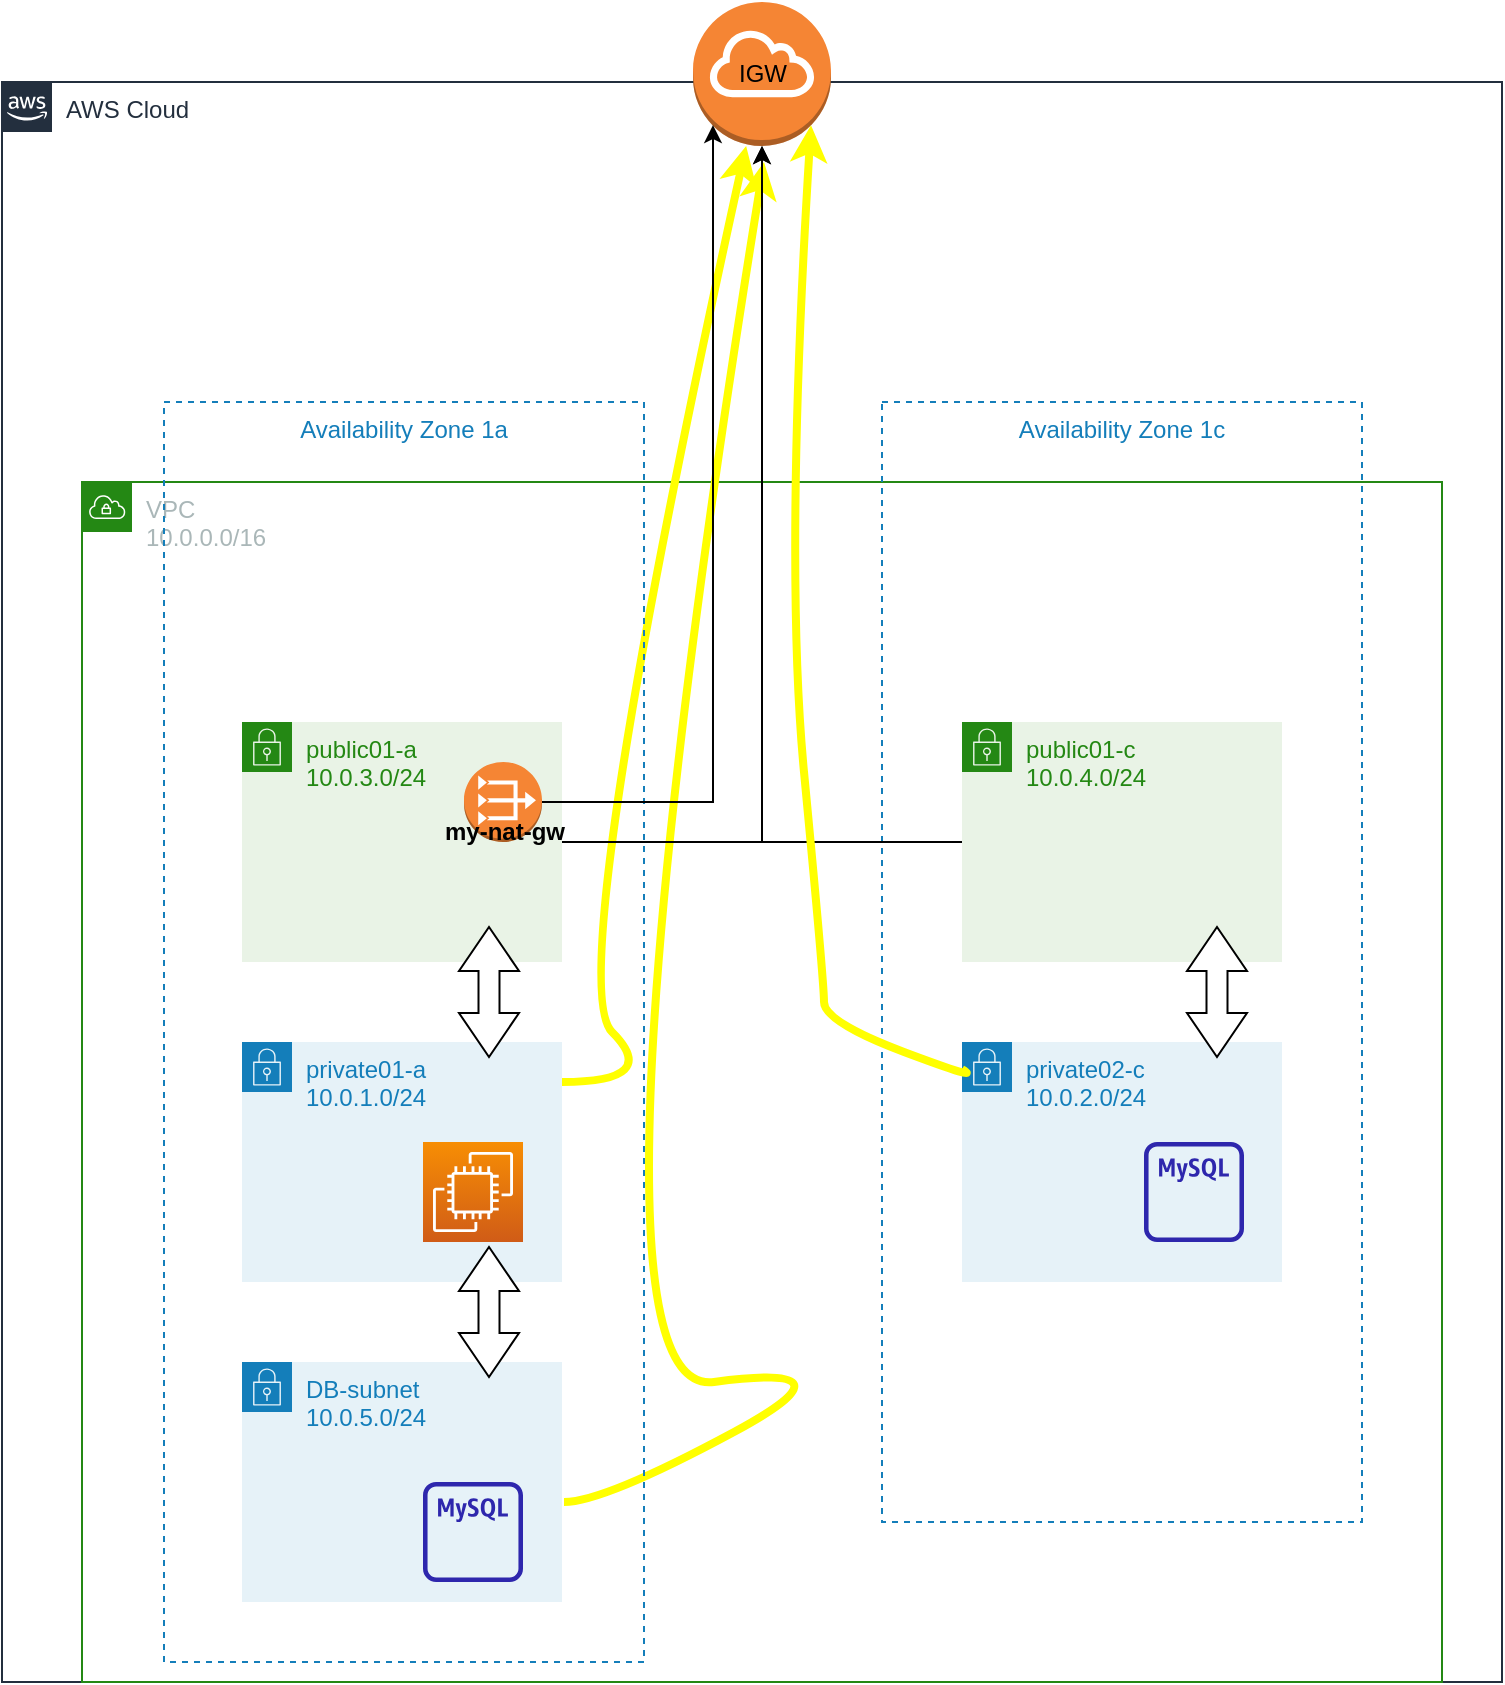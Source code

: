 <mxfile version="21.1.5" type="github">
  <diagram name="ページ1" id="u6t8niu7WKDm82_rgCYX">
    <mxGraphModel dx="1050" dy="2829" grid="1" gridSize="10" guides="1" tooltips="1" connect="1" arrows="1" fold="1" page="1" pageScale="1" pageWidth="827" pageHeight="1169" math="0" shadow="0">
      <root>
        <mxCell id="0" />
        <mxCell id="1" parent="0" />
        <mxCell id="99pYwbjpEy3U4uOJJ85h-5" value="AWS Cloud" style="points=[[0,0],[0.25,0],[0.5,0],[0.75,0],[1,0],[1,0.25],[1,0.5],[1,0.75],[1,1],[0.75,1],[0.5,1],[0.25,1],[0,1],[0,0.75],[0,0.5],[0,0.25]];outlineConnect=0;gradientColor=none;html=1;whiteSpace=wrap;fontSize=12;fontStyle=0;container=1;pointerEvents=0;collapsible=0;recursiveResize=0;shape=mxgraph.aws4.group;grIcon=mxgraph.aws4.group_aws_cloud_alt;strokeColor=#232F3E;fillColor=none;verticalAlign=top;align=left;spacingLeft=30;fontColor=#232F3E;dashed=0;" vertex="1" parent="1">
          <mxGeometry x="39" y="-2080" width="750" height="800" as="geometry" />
        </mxCell>
        <mxCell id="99pYwbjpEy3U4uOJJ85h-2" value="VPC&lt;br&gt;10.0.0.0/16" style="points=[[0,0],[0.25,0],[0.5,0],[0.75,0],[1,0],[1,0.25],[1,0.5],[1,0.75],[1,1],[0.75,1],[0.5,1],[0.25,1],[0,1],[0,0.75],[0,0.5],[0,0.25]];outlineConnect=0;gradientColor=none;html=1;whiteSpace=wrap;fontSize=12;fontStyle=0;container=1;pointerEvents=0;collapsible=0;recursiveResize=0;shape=mxgraph.aws4.group;grIcon=mxgraph.aws4.group_vpc;strokeColor=#248814;fillColor=none;verticalAlign=top;align=left;spacingLeft=30;fontColor=#AAB7B8;dashed=0;" vertex="1" parent="99pYwbjpEy3U4uOJJ85h-5">
          <mxGeometry x="40" y="200" width="680" height="600" as="geometry" />
        </mxCell>
        <mxCell id="99pYwbjpEy3U4uOJJ85h-6" value="private01-a&lt;br&gt;10.0.1.0/24" style="points=[[0,0],[0.25,0],[0.5,0],[0.75,0],[1,0],[1,0.25],[1,0.5],[1,0.75],[1,1],[0.75,1],[0.5,1],[0.25,1],[0,1],[0,0.75],[0,0.5],[0,0.25]];outlineConnect=0;gradientColor=none;html=1;whiteSpace=wrap;fontSize=12;fontStyle=0;container=1;pointerEvents=0;collapsible=0;recursiveResize=0;shape=mxgraph.aws4.group;grIcon=mxgraph.aws4.group_security_group;grStroke=0;strokeColor=#147EBA;fillColor=#E6F2F8;verticalAlign=top;align=left;spacingLeft=30;fontColor=#147EBA;dashed=0;" vertex="1" parent="99pYwbjpEy3U4uOJJ85h-2">
          <mxGeometry x="80" y="280" width="160" height="120" as="geometry" />
        </mxCell>
        <mxCell id="99pYwbjpEy3U4uOJJ85h-4" value="Availability Zone 1c" style="fillColor=none;strokeColor=#147EBA;dashed=1;verticalAlign=top;fontStyle=0;fontColor=#147EBA;whiteSpace=wrap;html=1;" vertex="1" parent="99pYwbjpEy3U4uOJJ85h-2">
          <mxGeometry x="400" y="-40" width="240" height="560" as="geometry" />
        </mxCell>
        <mxCell id="99pYwbjpEy3U4uOJJ85h-7" value="private02-c&lt;br&gt;10.0.2.0/24" style="points=[[0,0],[0.25,0],[0.5,0],[0.75,0],[1,0],[1,0.25],[1,0.5],[1,0.75],[1,1],[0.75,1],[0.5,1],[0.25,1],[0,1],[0,0.75],[0,0.5],[0,0.25]];outlineConnect=0;gradientColor=none;html=1;whiteSpace=wrap;fontSize=12;fontStyle=0;container=1;pointerEvents=0;collapsible=0;recursiveResize=0;shape=mxgraph.aws4.group;grIcon=mxgraph.aws4.group_security_group;grStroke=0;strokeColor=#147EBA;fillColor=#E6F2F8;verticalAlign=top;align=left;spacingLeft=30;fontColor=#147EBA;dashed=0;" vertex="1" parent="99pYwbjpEy3U4uOJJ85h-2">
          <mxGeometry x="440" y="280" width="160" height="120" as="geometry" />
        </mxCell>
        <mxCell id="99pYwbjpEy3U4uOJJ85h-9" value="public01-c&lt;br&gt;10.0.4.0/24" style="points=[[0,0],[0.25,0],[0.5,0],[0.75,0],[1,0],[1,0.25],[1,0.5],[1,0.75],[1,1],[0.75,1],[0.5,1],[0.25,1],[0,1],[0,0.75],[0,0.5],[0,0.25]];outlineConnect=0;gradientColor=none;html=1;whiteSpace=wrap;fontSize=12;fontStyle=0;container=1;pointerEvents=0;collapsible=0;recursiveResize=0;shape=mxgraph.aws4.group;grIcon=mxgraph.aws4.group_security_group;grStroke=0;strokeColor=#248814;fillColor=#E9F3E6;verticalAlign=top;align=left;spacingLeft=30;fontColor=#248814;dashed=0;" vertex="1" parent="99pYwbjpEy3U4uOJJ85h-2">
          <mxGeometry x="440" y="120" width="160" height="120" as="geometry" />
        </mxCell>
        <mxCell id="99pYwbjpEy3U4uOJJ85h-8" value="public01-a&lt;br&gt;10.0.3.0/24" style="points=[[0,0],[0.25,0],[0.5,0],[0.75,0],[1,0],[1,0.25],[1,0.5],[1,0.75],[1,1],[0.75,1],[0.5,1],[0.25,1],[0,1],[0,0.75],[0,0.5],[0,0.25]];outlineConnect=0;gradientColor=none;html=1;whiteSpace=wrap;fontSize=12;fontStyle=0;container=1;pointerEvents=0;collapsible=0;recursiveResize=0;shape=mxgraph.aws4.group;grIcon=mxgraph.aws4.group_security_group;grStroke=0;strokeColor=#248814;fillColor=#E9F3E6;verticalAlign=top;align=left;spacingLeft=30;fontColor=#248814;dashed=0;" vertex="1" parent="99pYwbjpEy3U4uOJJ85h-2">
          <mxGeometry x="80" y="120" width="160" height="120" as="geometry" />
        </mxCell>
        <mxCell id="99pYwbjpEy3U4uOJJ85h-10" value="DB-subnet&lt;br&gt;10.0.5.0/24" style="points=[[0,0],[0.25,0],[0.5,0],[0.75,0],[1,0],[1,0.25],[1,0.5],[1,0.75],[1,1],[0.75,1],[0.5,1],[0.25,1],[0,1],[0,0.75],[0,0.5],[0,0.25]];outlineConnect=0;gradientColor=none;html=1;whiteSpace=wrap;fontSize=12;fontStyle=0;container=1;pointerEvents=0;collapsible=0;recursiveResize=0;shape=mxgraph.aws4.group;grIcon=mxgraph.aws4.group_security_group;grStroke=0;strokeColor=#147EBA;fillColor=#E6F2F8;verticalAlign=top;align=left;spacingLeft=30;fontColor=#147EBA;dashed=0;" vertex="1" parent="99pYwbjpEy3U4uOJJ85h-2">
          <mxGeometry x="80" y="440" width="160" height="120" as="geometry" />
        </mxCell>
        <mxCell id="99pYwbjpEy3U4uOJJ85h-24" value="" style="sketch=0;outlineConnect=0;fontColor=#232F3E;gradientColor=none;fillColor=#2E27AD;strokeColor=none;dashed=0;verticalLabelPosition=bottom;verticalAlign=top;align=center;html=1;fontSize=12;fontStyle=0;aspect=fixed;pointerEvents=1;shape=mxgraph.aws4.rds_mysql_instance_alt;" vertex="1" parent="99pYwbjpEy3U4uOJJ85h-2">
          <mxGeometry x="531" y="330" width="50" height="50" as="geometry" />
        </mxCell>
        <mxCell id="99pYwbjpEy3U4uOJJ85h-33" value="" style="curved=1;endArrow=classic;html=1;rounded=0;fillColor=#f8cecc;strokeColor=#FFFF00;strokeWidth=4;" edge="1" parent="99pYwbjpEy3U4uOJJ85h-2" target="99pYwbjpEy3U4uOJJ85h-13">
          <mxGeometry width="50" height="50" relative="1" as="geometry">
            <mxPoint x="240" y="300" as="sourcePoint" />
            <mxPoint x="290" y="250" as="targetPoint" />
            <Array as="points">
              <mxPoint x="290" y="300" />
              <mxPoint x="240" y="250" />
            </Array>
          </mxGeometry>
        </mxCell>
        <mxCell id="99pYwbjpEy3U4uOJJ85h-35" value="" style="curved=1;endArrow=classic;html=1;rounded=0;strokeWidth=4;strokeColor=#FFFF00;" edge="1" parent="99pYwbjpEy3U4uOJJ85h-2">
          <mxGeometry width="50" height="50" relative="1" as="geometry">
            <mxPoint x="241" y="510" as="sourcePoint" />
            <mxPoint x="341" y="-160" as="targetPoint" />
            <Array as="points">
              <mxPoint x="261" y="510" />
              <mxPoint x="391" y="440" />
              <mxPoint x="241" y="460" />
            </Array>
          </mxGeometry>
        </mxCell>
        <mxCell id="99pYwbjpEy3U4uOJJ85h-44" value="" style="html=1;shadow=0;dashed=0;align=center;verticalAlign=middle;shape=mxgraph.arrows2.twoWayArrow;dy=0.65;dx=22;rotation=-90;" vertex="1" parent="99pYwbjpEy3U4uOJJ85h-2">
          <mxGeometry x="171" y="240" width="65" height="30" as="geometry" />
        </mxCell>
        <mxCell id="99pYwbjpEy3U4uOJJ85h-45" value="" style="html=1;shadow=0;dashed=0;align=center;verticalAlign=middle;shape=mxgraph.arrows2.twoWayArrow;dy=0.65;dx=22;rotation=-90;" vertex="1" parent="99pYwbjpEy3U4uOJJ85h-2">
          <mxGeometry x="171" y="400" width="65" height="30" as="geometry" />
        </mxCell>
        <mxCell id="99pYwbjpEy3U4uOJJ85h-46" value="" style="html=1;shadow=0;dashed=0;align=center;verticalAlign=middle;shape=mxgraph.arrows2.twoWayArrow;dy=0.65;dx=22;rotation=-90;" vertex="1" parent="99pYwbjpEy3U4uOJJ85h-2">
          <mxGeometry x="535" y="240" width="65" height="30" as="geometry" />
        </mxCell>
        <mxCell id="99pYwbjpEy3U4uOJJ85h-12" value="" style="outlineConnect=0;dashed=0;verticalLabelPosition=bottom;verticalAlign=top;align=center;html=1;shape=mxgraph.aws3.vpc_nat_gateway;fillColor=#F58534;gradientColor=none;" vertex="1" parent="99pYwbjpEy3U4uOJJ85h-5">
          <mxGeometry x="231" y="340" width="39" height="40" as="geometry" />
        </mxCell>
        <mxCell id="99pYwbjpEy3U4uOJJ85h-20" value="&lt;b&gt;my-nat-gw&lt;/b&gt;" style="text;html=1;align=center;verticalAlign=middle;resizable=0;points=[];autosize=1;strokeColor=none;fillColor=none;" vertex="1" parent="99pYwbjpEy3U4uOJJ85h-5">
          <mxGeometry x="210.5" y="360" width="80" height="30" as="geometry" />
        </mxCell>
        <mxCell id="99pYwbjpEy3U4uOJJ85h-22" value="" style="sketch=0;outlineConnect=0;fontColor=#232F3E;gradientColor=none;fillColor=#2E27AD;strokeColor=none;dashed=0;verticalLabelPosition=bottom;verticalAlign=top;align=center;html=1;fontSize=12;fontStyle=0;aspect=fixed;pointerEvents=1;shape=mxgraph.aws4.rds_mysql_instance_alt;" vertex="1" parent="99pYwbjpEy3U4uOJJ85h-5">
          <mxGeometry x="210.5" y="700" width="50" height="50" as="geometry" />
        </mxCell>
        <mxCell id="99pYwbjpEy3U4uOJJ85h-23" value="" style="sketch=0;points=[[0,0,0],[0.25,0,0],[0.5,0,0],[0.75,0,0],[1,0,0],[0,1,0],[0.25,1,0],[0.5,1,0],[0.75,1,0],[1,1,0],[0,0.25,0],[0,0.5,0],[0,0.75,0],[1,0.25,0],[1,0.5,0],[1,0.75,0]];outlineConnect=0;fontColor=#232F3E;gradientColor=#F78E04;gradientDirection=north;fillColor=#D05C17;strokeColor=#ffffff;dashed=0;verticalLabelPosition=bottom;verticalAlign=top;align=center;html=1;fontSize=12;fontStyle=0;aspect=fixed;shape=mxgraph.aws4.resourceIcon;resIcon=mxgraph.aws4.ec2;" vertex="1" parent="99pYwbjpEy3U4uOJJ85h-5">
          <mxGeometry x="210.5" y="530" width="50" height="50" as="geometry" />
        </mxCell>
        <mxCell id="99pYwbjpEy3U4uOJJ85h-3" value="Availability Zone 1a" style="fillColor=none;strokeColor=#147EBA;dashed=1;verticalAlign=top;fontStyle=0;fontColor=#147EBA;whiteSpace=wrap;html=1;" vertex="1" parent="99pYwbjpEy3U4uOJJ85h-5">
          <mxGeometry x="81" y="160" width="240" height="630" as="geometry" />
        </mxCell>
        <mxCell id="99pYwbjpEy3U4uOJJ85h-13" value="" style="outlineConnect=0;dashed=0;verticalLabelPosition=bottom;verticalAlign=top;align=center;html=1;shape=mxgraph.aws3.internet_gateway;fillColor=#F58534;gradientColor=none;" vertex="1" parent="1">
          <mxGeometry x="384.5" y="-2120" width="69" height="72" as="geometry" />
        </mxCell>
        <mxCell id="99pYwbjpEy3U4uOJJ85h-14" style="edgeStyle=orthogonalEdgeStyle;rounded=0;orthogonalLoop=1;jettySize=auto;html=1;" edge="1" parent="1" source="99pYwbjpEy3U4uOJJ85h-8" target="99pYwbjpEy3U4uOJJ85h-13">
          <mxGeometry relative="1" as="geometry" />
        </mxCell>
        <mxCell id="99pYwbjpEy3U4uOJJ85h-15" value="IGW" style="text;html=1;align=center;verticalAlign=middle;resizable=0;points=[];autosize=1;strokeColor=none;fillColor=none;" vertex="1" parent="1">
          <mxGeometry x="394" y="-2099" width="50" height="30" as="geometry" />
        </mxCell>
        <mxCell id="99pYwbjpEy3U4uOJJ85h-17" style="edgeStyle=orthogonalEdgeStyle;rounded=0;orthogonalLoop=1;jettySize=auto;html=1;" edge="1" parent="1" source="99pYwbjpEy3U4uOJJ85h-9" target="99pYwbjpEy3U4uOJJ85h-13">
          <mxGeometry relative="1" as="geometry" />
        </mxCell>
        <mxCell id="99pYwbjpEy3U4uOJJ85h-21" style="edgeStyle=orthogonalEdgeStyle;rounded=0;orthogonalLoop=1;jettySize=auto;html=1;entryX=0.145;entryY=0.855;entryDx=0;entryDy=0;entryPerimeter=0;" edge="1" parent="1" source="99pYwbjpEy3U4uOJJ85h-12" target="99pYwbjpEy3U4uOJJ85h-13">
          <mxGeometry relative="1" as="geometry" />
        </mxCell>
        <mxCell id="99pYwbjpEy3U4uOJJ85h-34" value="" style="curved=1;endArrow=classic;html=1;rounded=0;entryX=0.855;entryY=0.855;entryDx=0;entryDy=0;entryPerimeter=0;strokeWidth=4;strokeColor=#FFFF00;" edge="1" parent="1" source="99pYwbjpEy3U4uOJJ85h-7" target="99pYwbjpEy3U4uOJJ85h-13">
          <mxGeometry width="50" height="50" relative="1" as="geometry">
            <mxPoint x="450" y="-1580" as="sourcePoint" />
            <mxPoint x="500" y="-1630" as="targetPoint" />
            <Array as="points">
              <mxPoint x="530" y="-1580" />
              <mxPoint x="450" y="-1610" />
              <mxPoint x="450" y="-1630" />
              <mxPoint x="430" y="-1840" />
            </Array>
          </mxGeometry>
        </mxCell>
      </root>
    </mxGraphModel>
  </diagram>
</mxfile>
